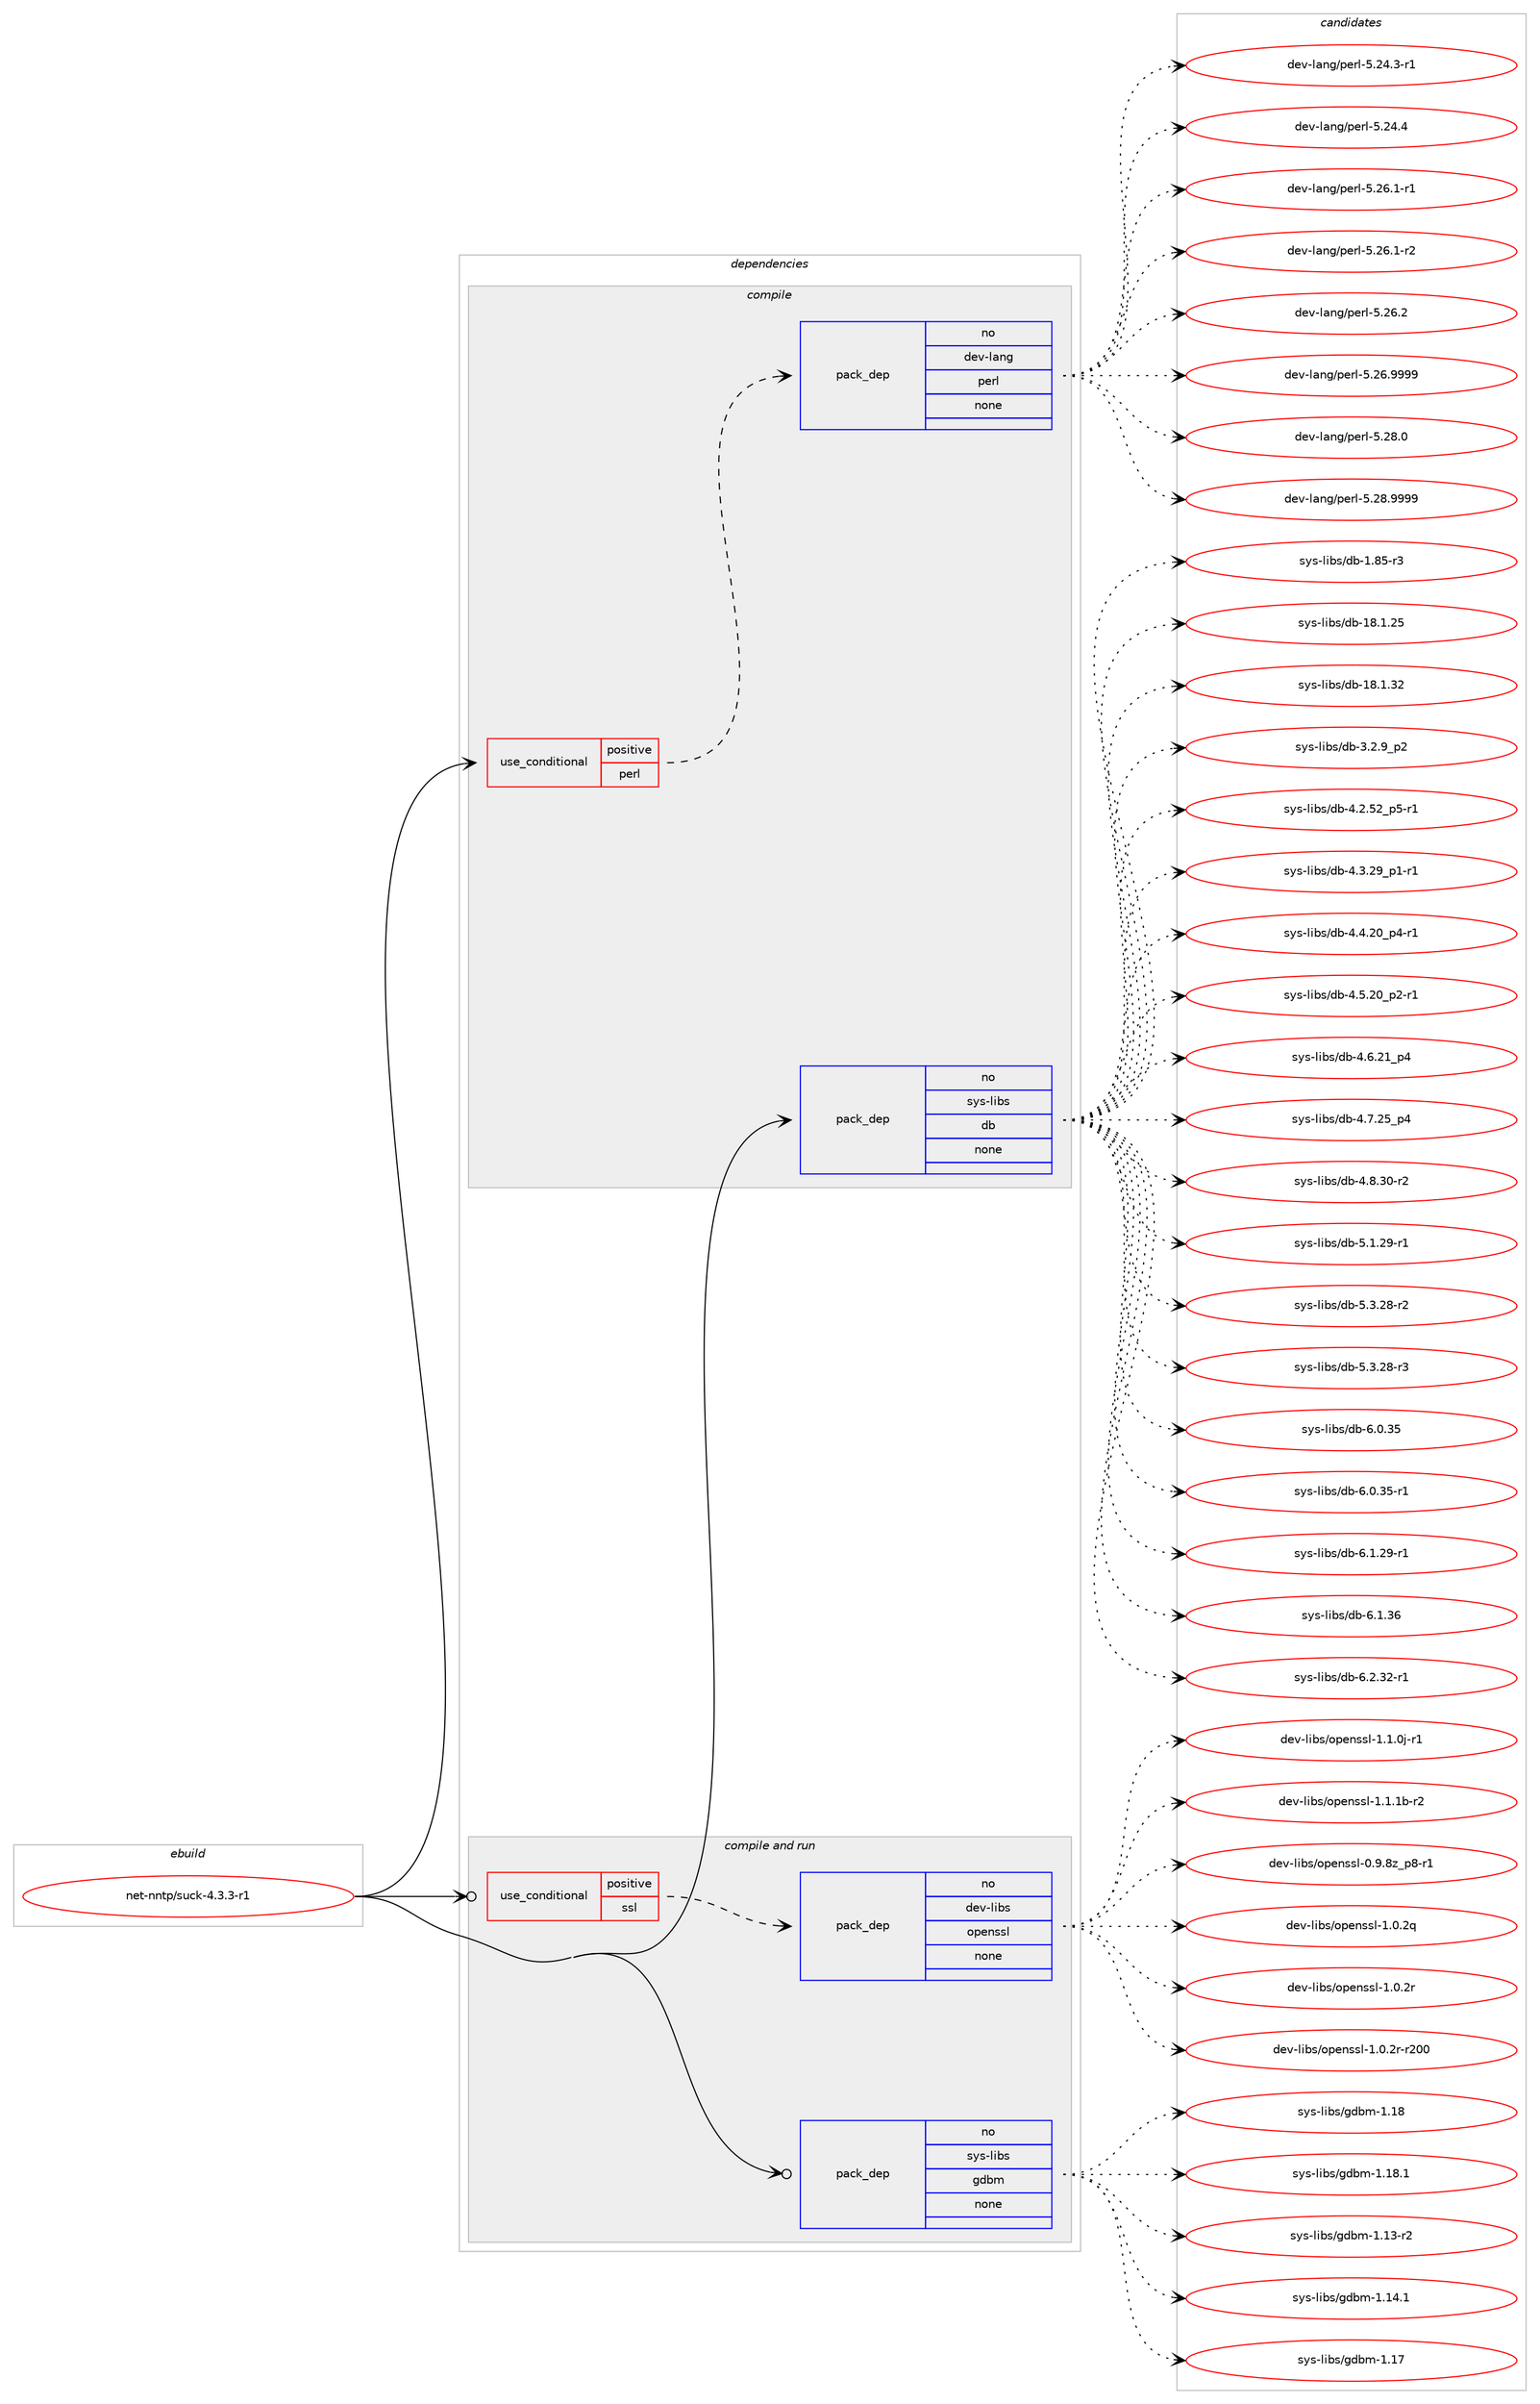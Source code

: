 digraph prolog {

# *************
# Graph options
# *************

newrank=true;
concentrate=true;
compound=true;
graph [rankdir=LR,fontname=Helvetica,fontsize=10,ranksep=1.5];#, ranksep=2.5, nodesep=0.2];
edge  [arrowhead=vee];
node  [fontname=Helvetica,fontsize=10];

# **********
# The ebuild
# **********

subgraph cluster_leftcol {
color=gray;
rank=same;
label=<<i>ebuild</i>>;
id [label="net-nntp/suck-4.3.3-r1", color=red, width=4, href="../net-nntp/suck-4.3.3-r1.svg"];
}

# ****************
# The dependencies
# ****************

subgraph cluster_midcol {
color=gray;
label=<<i>dependencies</i>>;
subgraph cluster_compile {
fillcolor="#eeeeee";
style=filled;
label=<<i>compile</i>>;
subgraph cond449876 {
dependency1674891 [label=<<TABLE BORDER="0" CELLBORDER="1" CELLSPACING="0" CELLPADDING="4"><TR><TD ROWSPAN="3" CELLPADDING="10">use_conditional</TD></TR><TR><TD>positive</TD></TR><TR><TD>perl</TD></TR></TABLE>>, shape=none, color=red];
subgraph pack1197653 {
dependency1674892 [label=<<TABLE BORDER="0" CELLBORDER="1" CELLSPACING="0" CELLPADDING="4" WIDTH="220"><TR><TD ROWSPAN="6" CELLPADDING="30">pack_dep</TD></TR><TR><TD WIDTH="110">no</TD></TR><TR><TD>dev-lang</TD></TR><TR><TD>perl</TD></TR><TR><TD>none</TD></TR><TR><TD></TD></TR></TABLE>>, shape=none, color=blue];
}
dependency1674891:e -> dependency1674892:w [weight=20,style="dashed",arrowhead="vee"];
}
id:e -> dependency1674891:w [weight=20,style="solid",arrowhead="vee"];
subgraph pack1197654 {
dependency1674893 [label=<<TABLE BORDER="0" CELLBORDER="1" CELLSPACING="0" CELLPADDING="4" WIDTH="220"><TR><TD ROWSPAN="6" CELLPADDING="30">pack_dep</TD></TR><TR><TD WIDTH="110">no</TD></TR><TR><TD>sys-libs</TD></TR><TR><TD>db</TD></TR><TR><TD>none</TD></TR><TR><TD></TD></TR></TABLE>>, shape=none, color=blue];
}
id:e -> dependency1674893:w [weight=20,style="solid",arrowhead="vee"];
}
subgraph cluster_compileandrun {
fillcolor="#eeeeee";
style=filled;
label=<<i>compile and run</i>>;
subgraph cond449877 {
dependency1674894 [label=<<TABLE BORDER="0" CELLBORDER="1" CELLSPACING="0" CELLPADDING="4"><TR><TD ROWSPAN="3" CELLPADDING="10">use_conditional</TD></TR><TR><TD>positive</TD></TR><TR><TD>ssl</TD></TR></TABLE>>, shape=none, color=red];
subgraph pack1197655 {
dependency1674895 [label=<<TABLE BORDER="0" CELLBORDER="1" CELLSPACING="0" CELLPADDING="4" WIDTH="220"><TR><TD ROWSPAN="6" CELLPADDING="30">pack_dep</TD></TR><TR><TD WIDTH="110">no</TD></TR><TR><TD>dev-libs</TD></TR><TR><TD>openssl</TD></TR><TR><TD>none</TD></TR><TR><TD></TD></TR></TABLE>>, shape=none, color=blue];
}
dependency1674894:e -> dependency1674895:w [weight=20,style="dashed",arrowhead="vee"];
}
id:e -> dependency1674894:w [weight=20,style="solid",arrowhead="odotvee"];
subgraph pack1197656 {
dependency1674896 [label=<<TABLE BORDER="0" CELLBORDER="1" CELLSPACING="0" CELLPADDING="4" WIDTH="220"><TR><TD ROWSPAN="6" CELLPADDING="30">pack_dep</TD></TR><TR><TD WIDTH="110">no</TD></TR><TR><TD>sys-libs</TD></TR><TR><TD>gdbm</TD></TR><TR><TD>none</TD></TR><TR><TD></TD></TR></TABLE>>, shape=none, color=blue];
}
id:e -> dependency1674896:w [weight=20,style="solid",arrowhead="odotvee"];
}
subgraph cluster_run {
fillcolor="#eeeeee";
style=filled;
label=<<i>run</i>>;
}
}

# **************
# The candidates
# **************

subgraph cluster_choices {
rank=same;
color=gray;
label=<<i>candidates</i>>;

subgraph choice1197653 {
color=black;
nodesep=1;
choice100101118451089711010347112101114108455346505246514511449 [label="dev-lang/perl-5.24.3-r1", color=red, width=4,href="../dev-lang/perl-5.24.3-r1.svg"];
choice10010111845108971101034711210111410845534650524652 [label="dev-lang/perl-5.24.4", color=red, width=4,href="../dev-lang/perl-5.24.4.svg"];
choice100101118451089711010347112101114108455346505446494511449 [label="dev-lang/perl-5.26.1-r1", color=red, width=4,href="../dev-lang/perl-5.26.1-r1.svg"];
choice100101118451089711010347112101114108455346505446494511450 [label="dev-lang/perl-5.26.1-r2", color=red, width=4,href="../dev-lang/perl-5.26.1-r2.svg"];
choice10010111845108971101034711210111410845534650544650 [label="dev-lang/perl-5.26.2", color=red, width=4,href="../dev-lang/perl-5.26.2.svg"];
choice10010111845108971101034711210111410845534650544657575757 [label="dev-lang/perl-5.26.9999", color=red, width=4,href="../dev-lang/perl-5.26.9999.svg"];
choice10010111845108971101034711210111410845534650564648 [label="dev-lang/perl-5.28.0", color=red, width=4,href="../dev-lang/perl-5.28.0.svg"];
choice10010111845108971101034711210111410845534650564657575757 [label="dev-lang/perl-5.28.9999", color=red, width=4,href="../dev-lang/perl-5.28.9999.svg"];
dependency1674892:e -> choice100101118451089711010347112101114108455346505246514511449:w [style=dotted,weight="100"];
dependency1674892:e -> choice10010111845108971101034711210111410845534650524652:w [style=dotted,weight="100"];
dependency1674892:e -> choice100101118451089711010347112101114108455346505446494511449:w [style=dotted,weight="100"];
dependency1674892:e -> choice100101118451089711010347112101114108455346505446494511450:w [style=dotted,weight="100"];
dependency1674892:e -> choice10010111845108971101034711210111410845534650544650:w [style=dotted,weight="100"];
dependency1674892:e -> choice10010111845108971101034711210111410845534650544657575757:w [style=dotted,weight="100"];
dependency1674892:e -> choice10010111845108971101034711210111410845534650564648:w [style=dotted,weight="100"];
dependency1674892:e -> choice10010111845108971101034711210111410845534650564657575757:w [style=dotted,weight="100"];
}
subgraph choice1197654 {
color=black;
nodesep=1;
choice1151211154510810598115471009845494656534511451 [label="sys-libs/db-1.85-r3", color=red, width=4,href="../sys-libs/db-1.85-r3.svg"];
choice115121115451081059811547100984549564649465053 [label="sys-libs/db-18.1.25", color=red, width=4,href="../sys-libs/db-18.1.25.svg"];
choice115121115451081059811547100984549564649465150 [label="sys-libs/db-18.1.32", color=red, width=4,href="../sys-libs/db-18.1.32.svg"];
choice115121115451081059811547100984551465046579511250 [label="sys-libs/db-3.2.9_p2", color=red, width=4,href="../sys-libs/db-3.2.9_p2.svg"];
choice115121115451081059811547100984552465046535095112534511449 [label="sys-libs/db-4.2.52_p5-r1", color=red, width=4,href="../sys-libs/db-4.2.52_p5-r1.svg"];
choice115121115451081059811547100984552465146505795112494511449 [label="sys-libs/db-4.3.29_p1-r1", color=red, width=4,href="../sys-libs/db-4.3.29_p1-r1.svg"];
choice115121115451081059811547100984552465246504895112524511449 [label="sys-libs/db-4.4.20_p4-r1", color=red, width=4,href="../sys-libs/db-4.4.20_p4-r1.svg"];
choice115121115451081059811547100984552465346504895112504511449 [label="sys-libs/db-4.5.20_p2-r1", color=red, width=4,href="../sys-libs/db-4.5.20_p2-r1.svg"];
choice11512111545108105981154710098455246544650499511252 [label="sys-libs/db-4.6.21_p4", color=red, width=4,href="../sys-libs/db-4.6.21_p4.svg"];
choice11512111545108105981154710098455246554650539511252 [label="sys-libs/db-4.7.25_p4", color=red, width=4,href="../sys-libs/db-4.7.25_p4.svg"];
choice11512111545108105981154710098455246564651484511450 [label="sys-libs/db-4.8.30-r2", color=red, width=4,href="../sys-libs/db-4.8.30-r2.svg"];
choice11512111545108105981154710098455346494650574511449 [label="sys-libs/db-5.1.29-r1", color=red, width=4,href="../sys-libs/db-5.1.29-r1.svg"];
choice11512111545108105981154710098455346514650564511450 [label="sys-libs/db-5.3.28-r2", color=red, width=4,href="../sys-libs/db-5.3.28-r2.svg"];
choice11512111545108105981154710098455346514650564511451 [label="sys-libs/db-5.3.28-r3", color=red, width=4,href="../sys-libs/db-5.3.28-r3.svg"];
choice1151211154510810598115471009845544648465153 [label="sys-libs/db-6.0.35", color=red, width=4,href="../sys-libs/db-6.0.35.svg"];
choice11512111545108105981154710098455446484651534511449 [label="sys-libs/db-6.0.35-r1", color=red, width=4,href="../sys-libs/db-6.0.35-r1.svg"];
choice11512111545108105981154710098455446494650574511449 [label="sys-libs/db-6.1.29-r1", color=red, width=4,href="../sys-libs/db-6.1.29-r1.svg"];
choice1151211154510810598115471009845544649465154 [label="sys-libs/db-6.1.36", color=red, width=4,href="../sys-libs/db-6.1.36.svg"];
choice11512111545108105981154710098455446504651504511449 [label="sys-libs/db-6.2.32-r1", color=red, width=4,href="../sys-libs/db-6.2.32-r1.svg"];
dependency1674893:e -> choice1151211154510810598115471009845494656534511451:w [style=dotted,weight="100"];
dependency1674893:e -> choice115121115451081059811547100984549564649465053:w [style=dotted,weight="100"];
dependency1674893:e -> choice115121115451081059811547100984549564649465150:w [style=dotted,weight="100"];
dependency1674893:e -> choice115121115451081059811547100984551465046579511250:w [style=dotted,weight="100"];
dependency1674893:e -> choice115121115451081059811547100984552465046535095112534511449:w [style=dotted,weight="100"];
dependency1674893:e -> choice115121115451081059811547100984552465146505795112494511449:w [style=dotted,weight="100"];
dependency1674893:e -> choice115121115451081059811547100984552465246504895112524511449:w [style=dotted,weight="100"];
dependency1674893:e -> choice115121115451081059811547100984552465346504895112504511449:w [style=dotted,weight="100"];
dependency1674893:e -> choice11512111545108105981154710098455246544650499511252:w [style=dotted,weight="100"];
dependency1674893:e -> choice11512111545108105981154710098455246554650539511252:w [style=dotted,weight="100"];
dependency1674893:e -> choice11512111545108105981154710098455246564651484511450:w [style=dotted,weight="100"];
dependency1674893:e -> choice11512111545108105981154710098455346494650574511449:w [style=dotted,weight="100"];
dependency1674893:e -> choice11512111545108105981154710098455346514650564511450:w [style=dotted,weight="100"];
dependency1674893:e -> choice11512111545108105981154710098455346514650564511451:w [style=dotted,weight="100"];
dependency1674893:e -> choice1151211154510810598115471009845544648465153:w [style=dotted,weight="100"];
dependency1674893:e -> choice11512111545108105981154710098455446484651534511449:w [style=dotted,weight="100"];
dependency1674893:e -> choice11512111545108105981154710098455446494650574511449:w [style=dotted,weight="100"];
dependency1674893:e -> choice1151211154510810598115471009845544649465154:w [style=dotted,weight="100"];
dependency1674893:e -> choice11512111545108105981154710098455446504651504511449:w [style=dotted,weight="100"];
}
subgraph choice1197655 {
color=black;
nodesep=1;
choice10010111845108105981154711111210111011511510845484657465612295112564511449 [label="dev-libs/openssl-0.9.8z_p8-r1", color=red, width=4,href="../dev-libs/openssl-0.9.8z_p8-r1.svg"];
choice100101118451081059811547111112101110115115108454946484650113 [label="dev-libs/openssl-1.0.2q", color=red, width=4,href="../dev-libs/openssl-1.0.2q.svg"];
choice100101118451081059811547111112101110115115108454946484650114 [label="dev-libs/openssl-1.0.2r", color=red, width=4,href="../dev-libs/openssl-1.0.2r.svg"];
choice10010111845108105981154711111210111011511510845494648465011445114504848 [label="dev-libs/openssl-1.0.2r-r200", color=red, width=4,href="../dev-libs/openssl-1.0.2r-r200.svg"];
choice1001011184510810598115471111121011101151151084549464946481064511449 [label="dev-libs/openssl-1.1.0j-r1", color=red, width=4,href="../dev-libs/openssl-1.1.0j-r1.svg"];
choice100101118451081059811547111112101110115115108454946494649984511450 [label="dev-libs/openssl-1.1.1b-r2", color=red, width=4,href="../dev-libs/openssl-1.1.1b-r2.svg"];
dependency1674895:e -> choice10010111845108105981154711111210111011511510845484657465612295112564511449:w [style=dotted,weight="100"];
dependency1674895:e -> choice100101118451081059811547111112101110115115108454946484650113:w [style=dotted,weight="100"];
dependency1674895:e -> choice100101118451081059811547111112101110115115108454946484650114:w [style=dotted,weight="100"];
dependency1674895:e -> choice10010111845108105981154711111210111011511510845494648465011445114504848:w [style=dotted,weight="100"];
dependency1674895:e -> choice1001011184510810598115471111121011101151151084549464946481064511449:w [style=dotted,weight="100"];
dependency1674895:e -> choice100101118451081059811547111112101110115115108454946494649984511450:w [style=dotted,weight="100"];
}
subgraph choice1197656 {
color=black;
nodesep=1;
choice1151211154510810598115471031009810945494649514511450 [label="sys-libs/gdbm-1.13-r2", color=red, width=4,href="../sys-libs/gdbm-1.13-r2.svg"];
choice1151211154510810598115471031009810945494649524649 [label="sys-libs/gdbm-1.14.1", color=red, width=4,href="../sys-libs/gdbm-1.14.1.svg"];
choice115121115451081059811547103100981094549464955 [label="sys-libs/gdbm-1.17", color=red, width=4,href="../sys-libs/gdbm-1.17.svg"];
choice115121115451081059811547103100981094549464956 [label="sys-libs/gdbm-1.18", color=red, width=4,href="../sys-libs/gdbm-1.18.svg"];
choice1151211154510810598115471031009810945494649564649 [label="sys-libs/gdbm-1.18.1", color=red, width=4,href="../sys-libs/gdbm-1.18.1.svg"];
dependency1674896:e -> choice1151211154510810598115471031009810945494649514511450:w [style=dotted,weight="100"];
dependency1674896:e -> choice1151211154510810598115471031009810945494649524649:w [style=dotted,weight="100"];
dependency1674896:e -> choice115121115451081059811547103100981094549464955:w [style=dotted,weight="100"];
dependency1674896:e -> choice115121115451081059811547103100981094549464956:w [style=dotted,weight="100"];
dependency1674896:e -> choice1151211154510810598115471031009810945494649564649:w [style=dotted,weight="100"];
}
}

}
